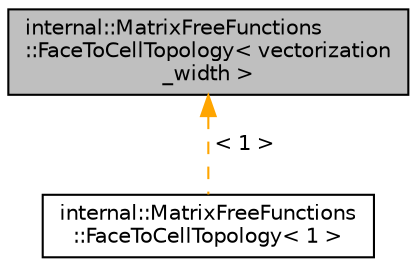 digraph "internal::MatrixFreeFunctions::FaceToCellTopology&lt; vectorization_width &gt;"
{
 // LATEX_PDF_SIZE
  edge [fontname="Helvetica",fontsize="10",labelfontname="Helvetica",labelfontsize="10"];
  node [fontname="Helvetica",fontsize="10",shape=record];
  Node1 [label="internal::MatrixFreeFunctions\l::FaceToCellTopology\< vectorization\l_width \>",height=0.2,width=0.4,color="black", fillcolor="grey75", style="filled", fontcolor="black",tooltip=" "];
  Node1 -> Node2 [dir="back",color="orange",fontsize="10",style="dashed",label=" \< 1 \>" ,fontname="Helvetica"];
  Node2 [label="internal::MatrixFreeFunctions\l::FaceToCellTopology\< 1 \>",height=0.2,width=0.4,color="black", fillcolor="white", style="filled",URL="$structinternal_1_1MatrixFreeFunctions_1_1FaceToCellTopology.html",tooltip=" "];
}
